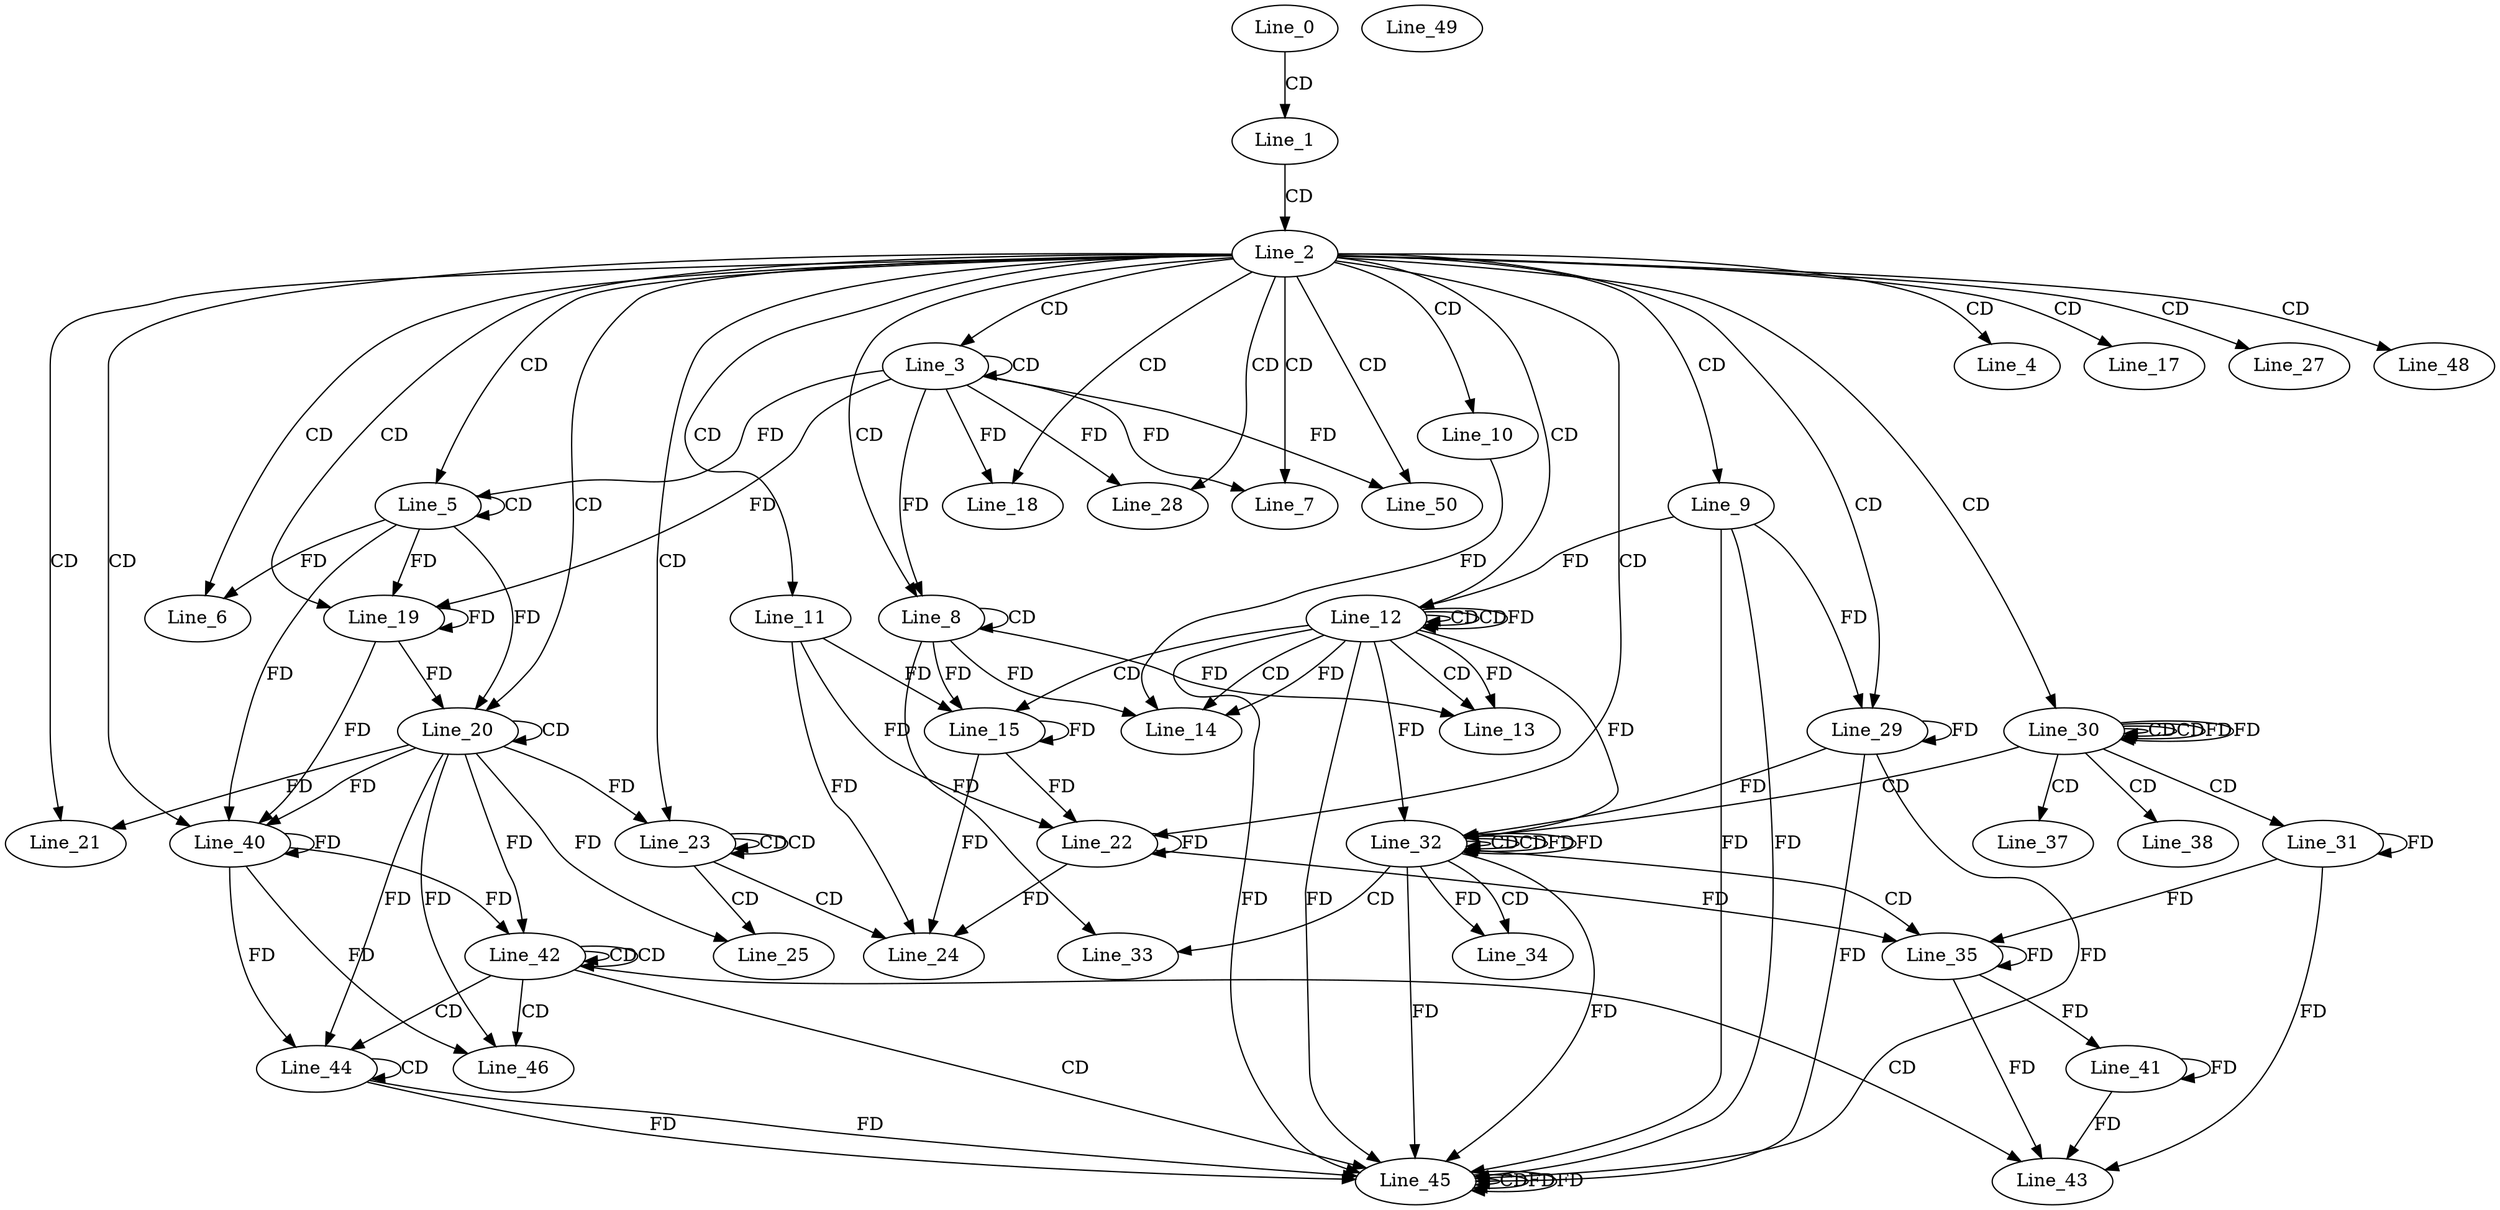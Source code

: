 digraph G {
  Line_0;
  Line_1;
  Line_2;
  Line_3;
  Line_3;
  Line_4;
  Line_5;
  Line_5;
  Line_6;
  Line_7;
  Line_8;
  Line_8;
  Line_9;
  Line_10;
  Line_11;
  Line_12;
  Line_12;
  Line_12;
  Line_13;
  Line_14;
  Line_14;
  Line_15;
  Line_15;
  Line_17;
  Line_18;
  Line_19;
  Line_19;
  Line_20;
  Line_20;
  Line_21;
  Line_22;
  Line_23;
  Line_23;
  Line_24;
  Line_25;
  Line_25;
  Line_25;
  Line_27;
  Line_28;
  Line_29;
  Line_30;
  Line_30;
  Line_30;
  Line_31;
  Line_32;
  Line_32;
  Line_32;
  Line_33;
  Line_34;
  Line_34;
  Line_35;
  Line_35;
  Line_37;
  Line_38;
  Line_40;
  Line_40;
  Line_41;
  Line_42;
  Line_42;
  Line_43;
  Line_44;
  Line_44;
  Line_45;
  Line_45;
  Line_46;
  Line_46;
  Line_48;
  Line_49;
  Line_50;
  Line_0 -> Line_1 [ label="CD" ];
  Line_1 -> Line_2 [ label="CD" ];
  Line_2 -> Line_3 [ label="CD" ];
  Line_3 -> Line_3 [ label="CD" ];
  Line_2 -> Line_4 [ label="CD" ];
  Line_2 -> Line_5 [ label="CD" ];
  Line_5 -> Line_5 [ label="CD" ];
  Line_3 -> Line_5 [ label="FD" ];
  Line_2 -> Line_6 [ label="CD" ];
  Line_5 -> Line_6 [ label="FD" ];
  Line_2 -> Line_7 [ label="CD" ];
  Line_3 -> Line_7 [ label="FD" ];
  Line_2 -> Line_8 [ label="CD" ];
  Line_8 -> Line_8 [ label="CD" ];
  Line_3 -> Line_8 [ label="FD" ];
  Line_2 -> Line_9 [ label="CD" ];
  Line_2 -> Line_10 [ label="CD" ];
  Line_2 -> Line_11 [ label="CD" ];
  Line_2 -> Line_12 [ label="CD" ];
  Line_12 -> Line_12 [ label="CD" ];
  Line_9 -> Line_12 [ label="FD" ];
  Line_12 -> Line_12 [ label="CD" ];
  Line_12 -> Line_12 [ label="FD" ];
  Line_12 -> Line_13 [ label="CD" ];
  Line_8 -> Line_13 [ label="FD" ];
  Line_12 -> Line_13 [ label="FD" ];
  Line_12 -> Line_14 [ label="CD" ];
  Line_8 -> Line_14 [ label="FD" ];
  Line_10 -> Line_14 [ label="FD" ];
  Line_12 -> Line_14 [ label="FD" ];
  Line_12 -> Line_15 [ label="CD" ];
  Line_15 -> Line_15 [ label="FD" ];
  Line_11 -> Line_15 [ label="FD" ];
  Line_8 -> Line_15 [ label="FD" ];
  Line_2 -> Line_17 [ label="CD" ];
  Line_2 -> Line_18 [ label="CD" ];
  Line_3 -> Line_18 [ label="FD" ];
  Line_2 -> Line_19 [ label="CD" ];
  Line_5 -> Line_19 [ label="FD" ];
  Line_19 -> Line_19 [ label="FD" ];
  Line_3 -> Line_19 [ label="FD" ];
  Line_2 -> Line_20 [ label="CD" ];
  Line_20 -> Line_20 [ label="CD" ];
  Line_5 -> Line_20 [ label="FD" ];
  Line_19 -> Line_20 [ label="FD" ];
  Line_2 -> Line_21 [ label="CD" ];
  Line_20 -> Line_21 [ label="FD" ];
  Line_2 -> Line_22 [ label="CD" ];
  Line_15 -> Line_22 [ label="FD" ];
  Line_11 -> Line_22 [ label="FD" ];
  Line_22 -> Line_22 [ label="FD" ];
  Line_2 -> Line_23 [ label="CD" ];
  Line_23 -> Line_23 [ label="CD" ];
  Line_23 -> Line_23 [ label="CD" ];
  Line_20 -> Line_23 [ label="FD" ];
  Line_23 -> Line_24 [ label="CD" ];
  Line_15 -> Line_24 [ label="FD" ];
  Line_11 -> Line_24 [ label="FD" ];
  Line_22 -> Line_24 [ label="FD" ];
  Line_23 -> Line_25 [ label="CD" ];
  Line_20 -> Line_25 [ label="FD" ];
  Line_2 -> Line_27 [ label="CD" ];
  Line_2 -> Line_28 [ label="CD" ];
  Line_3 -> Line_28 [ label="FD" ];
  Line_2 -> Line_29 [ label="CD" ];
  Line_9 -> Line_29 [ label="FD" ];
  Line_29 -> Line_29 [ label="FD" ];
  Line_2 -> Line_30 [ label="CD" ];
  Line_30 -> Line_30 [ label="CD" ];
  Line_30 -> Line_30 [ label="CD" ];
  Line_30 -> Line_30 [ label="FD" ];
  Line_30 -> Line_31 [ label="CD" ];
  Line_31 -> Line_31 [ label="FD" ];
  Line_30 -> Line_32 [ label="CD" ];
  Line_32 -> Line_32 [ label="CD" ];
  Line_12 -> Line_32 [ label="FD" ];
  Line_29 -> Line_32 [ label="FD" ];
  Line_32 -> Line_32 [ label="CD" ];
  Line_32 -> Line_32 [ label="FD" ];
  Line_12 -> Line_32 [ label="FD" ];
  Line_32 -> Line_33 [ label="CD" ];
  Line_8 -> Line_33 [ label="FD" ];
  Line_32 -> Line_34 [ label="CD" ];
  Line_32 -> Line_34 [ label="FD" ];
  Line_32 -> Line_35 [ label="CD" ];
  Line_35 -> Line_35 [ label="FD" ];
  Line_31 -> Line_35 [ label="FD" ];
  Line_22 -> Line_35 [ label="FD" ];
  Line_30 -> Line_37 [ label="CD" ];
  Line_30 -> Line_38 [ label="CD" ];
  Line_2 -> Line_40 [ label="CD" ];
  Line_20 -> Line_40 [ label="FD" ];
  Line_40 -> Line_40 [ label="FD" ];
  Line_5 -> Line_40 [ label="FD" ];
  Line_19 -> Line_40 [ label="FD" ];
  Line_35 -> Line_41 [ label="FD" ];
  Line_41 -> Line_41 [ label="FD" ];
  Line_42 -> Line_42 [ label="CD" ];
  Line_42 -> Line_42 [ label="CD" ];
  Line_20 -> Line_42 [ label="FD" ];
  Line_40 -> Line_42 [ label="FD" ];
  Line_42 -> Line_43 [ label="CD" ];
  Line_35 -> Line_43 [ label="FD" ];
  Line_31 -> Line_43 [ label="FD" ];
  Line_41 -> Line_43 [ label="FD" ];
  Line_42 -> Line_44 [ label="CD" ];
  Line_44 -> Line_44 [ label="CD" ];
  Line_20 -> Line_44 [ label="FD" ];
  Line_40 -> Line_44 [ label="FD" ];
  Line_42 -> Line_45 [ label="CD" ];
  Line_44 -> Line_45 [ label="FD" ];
  Line_32 -> Line_45 [ label="FD" ];
  Line_12 -> Line_45 [ label="FD" ];
  Line_9 -> Line_45 [ label="FD" ];
  Line_29 -> Line_45 [ label="FD" ];
  Line_45 -> Line_45 [ label="CD" ];
  Line_44 -> Line_45 [ label="FD" ];
  Line_45 -> Line_45 [ label="FD" ];
  Line_32 -> Line_45 [ label="FD" ];
  Line_12 -> Line_45 [ label="FD" ];
  Line_9 -> Line_45 [ label="FD" ];
  Line_29 -> Line_45 [ label="FD" ];
  Line_42 -> Line_46 [ label="CD" ];
  Line_20 -> Line_46 [ label="FD" ];
  Line_40 -> Line_46 [ label="FD" ];
  Line_2 -> Line_48 [ label="CD" ];
  Line_2 -> Line_50 [ label="CD" ];
  Line_3 -> Line_50 [ label="FD" ];
  Line_30 -> Line_30 [ label="FD" ];
  Line_32 -> Line_32 [ label="FD" ];
  Line_45 -> Line_45 [ label="FD" ];
}
